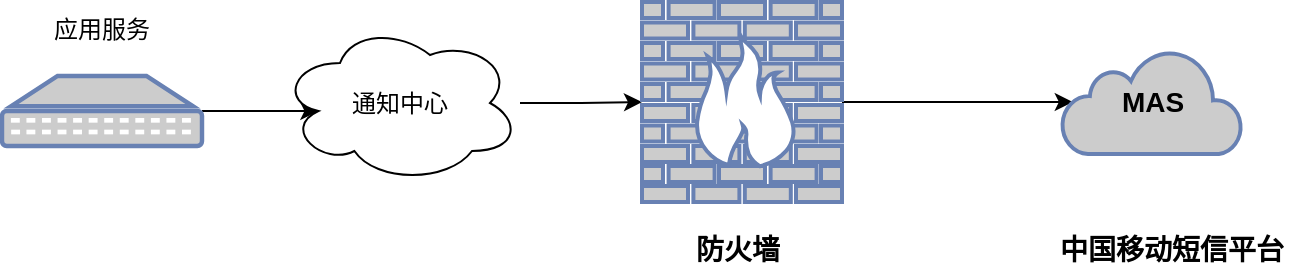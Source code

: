 <mxfile version="14.9.6" type="github">
  <diagram id="rwevO13PKcZM6P_MfvjH" name="Page-1">
    <mxGraphModel dx="1038" dy="547" grid="1" gridSize="10" guides="1" tooltips="1" connect="1" arrows="1" fold="1" page="1" pageScale="1" pageWidth="827" pageHeight="1169" math="0" shadow="0">
      <root>
        <mxCell id="0" />
        <mxCell id="1" parent="0" />
        <mxCell id="Yg39GBsklBpjysiHLigS-4" style="edgeStyle=orthogonalEdgeStyle;rounded=0;orthogonalLoop=1;jettySize=auto;html=1;entryX=0.16;entryY=0.55;entryDx=0;entryDy=0;entryPerimeter=0;" edge="1" parent="1" source="Yg39GBsklBpjysiHLigS-1" target="Yg39GBsklBpjysiHLigS-3">
          <mxGeometry relative="1" as="geometry">
            <mxPoint x="220" y="401" as="targetPoint" />
          </mxGeometry>
        </mxCell>
        <mxCell id="Yg39GBsklBpjysiHLigS-1" value="" style="fontColor=#0066CC;verticalAlign=top;verticalLabelPosition=bottom;labelPosition=center;align=center;html=1;outlineConnect=0;fillColor=#CCCCCC;strokeColor=#6881B3;gradientColor=none;gradientDirection=north;strokeWidth=2;shape=mxgraph.networks.patch_panel;" vertex="1" parent="1">
          <mxGeometry x="80" y="383" width="100" height="35" as="geometry" />
        </mxCell>
        <mxCell id="Yg39GBsklBpjysiHLigS-2" value="应用服务" style="text;html=1;strokeColor=none;fillColor=none;align=center;verticalAlign=middle;whiteSpace=wrap;rounded=0;" vertex="1" parent="1">
          <mxGeometry x="95" y="350" width="70" height="20" as="geometry" />
        </mxCell>
        <mxCell id="Yg39GBsklBpjysiHLigS-7" value="" style="edgeStyle=orthogonalEdgeStyle;rounded=0;orthogonalLoop=1;jettySize=auto;html=1;" edge="1" parent="1" source="Yg39GBsklBpjysiHLigS-3" target="Yg39GBsklBpjysiHLigS-6">
          <mxGeometry relative="1" as="geometry" />
        </mxCell>
        <mxCell id="Yg39GBsklBpjysiHLigS-3" value="通知中心" style="ellipse;shape=cloud;whiteSpace=wrap;html=1;" vertex="1" parent="1">
          <mxGeometry x="219" y="356.5" width="120" height="80" as="geometry" />
        </mxCell>
        <mxCell id="Yg39GBsklBpjysiHLigS-11" style="edgeStyle=orthogonalEdgeStyle;rounded=0;orthogonalLoop=1;jettySize=auto;html=1;entryX=0.06;entryY=0.5;entryDx=0;entryDy=0;entryPerimeter=0;" edge="1" parent="1" source="Yg39GBsklBpjysiHLigS-6" target="Yg39GBsklBpjysiHLigS-9">
          <mxGeometry relative="1" as="geometry" />
        </mxCell>
        <mxCell id="Yg39GBsklBpjysiHLigS-6" value="" style="fontColor=#0066CC;verticalAlign=top;verticalLabelPosition=bottom;labelPosition=center;align=center;html=1;outlineConnect=0;fillColor=#CCCCCC;strokeColor=#6881B3;gradientColor=none;gradientDirection=north;strokeWidth=2;shape=mxgraph.networks.firewall;" vertex="1" parent="1">
          <mxGeometry x="400" y="346" width="100" height="100" as="geometry" />
        </mxCell>
        <mxCell id="Yg39GBsklBpjysiHLigS-8" value="&lt;b&gt;&lt;font style=&quot;font-size: 14px&quot;&gt;防火墙&lt;/font&gt;&lt;/b&gt;" style="text;html=1;strokeColor=none;fillColor=none;align=center;verticalAlign=middle;whiteSpace=wrap;rounded=0;" vertex="1" parent="1">
          <mxGeometry x="418" y="460" width="60" height="20" as="geometry" />
        </mxCell>
        <mxCell id="Yg39GBsklBpjysiHLigS-9" value="&lt;font color=&quot;#000000&quot; size=&quot;1&quot;&gt;&lt;b style=&quot;font-size: 14px&quot;&gt;MAS&lt;/b&gt;&lt;/font&gt;" style="html=1;outlineConnect=0;fillColor=#CCCCCC;strokeColor=#6881B3;gradientColor=none;gradientDirection=north;strokeWidth=2;shape=mxgraph.networks.cloud;fontColor=#ffffff;" vertex="1" parent="1">
          <mxGeometry x="610" y="370" width="90" height="52" as="geometry" />
        </mxCell>
        <mxCell id="Yg39GBsklBpjysiHLigS-10" value="&lt;b&gt;&lt;font style=&quot;font-size: 14px&quot;&gt;中国移动短信平台&lt;/font&gt;&lt;/b&gt;" style="text;html=1;strokeColor=none;fillColor=none;align=center;verticalAlign=middle;whiteSpace=wrap;rounded=0;" vertex="1" parent="1">
          <mxGeometry x="600" y="460" width="130" height="20" as="geometry" />
        </mxCell>
      </root>
    </mxGraphModel>
  </diagram>
</mxfile>
